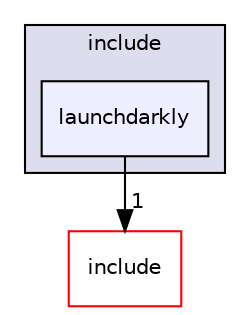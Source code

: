 digraph "cpp/include/launchdarkly" {
  compound=true
  node [ fontsize="10", fontname="Helvetica"];
  edge [ labelfontsize="10", labelfontname="Helvetica"];
  subgraph clusterdir_07f37e320deb3031a60f4b23b9c60eb5 {
    graph [ bgcolor="#ddddee", pencolor="black", label="include" fontname="Helvetica", fontsize="10", URL="dir_07f37e320deb3031a60f4b23b9c60eb5.html"]
  dir_99970d4fe565efff1cb44deace282069 [shape=box, label="launchdarkly", style="filled", fillcolor="#eeeeff", pencolor="black", URL="dir_99970d4fe565efff1cb44deace282069.html"];
  }
  dir_d44c64559bbebec7f509842c48db8b23 [shape=box label="include" fillcolor="white" style="filled" color="red" URL="dir_d44c64559bbebec7f509842c48db8b23.html"];
  dir_99970d4fe565efff1cb44deace282069->dir_d44c64559bbebec7f509842c48db8b23 [headlabel="1", labeldistance=1.5 headhref="dir_000005_000006.html"];
}
